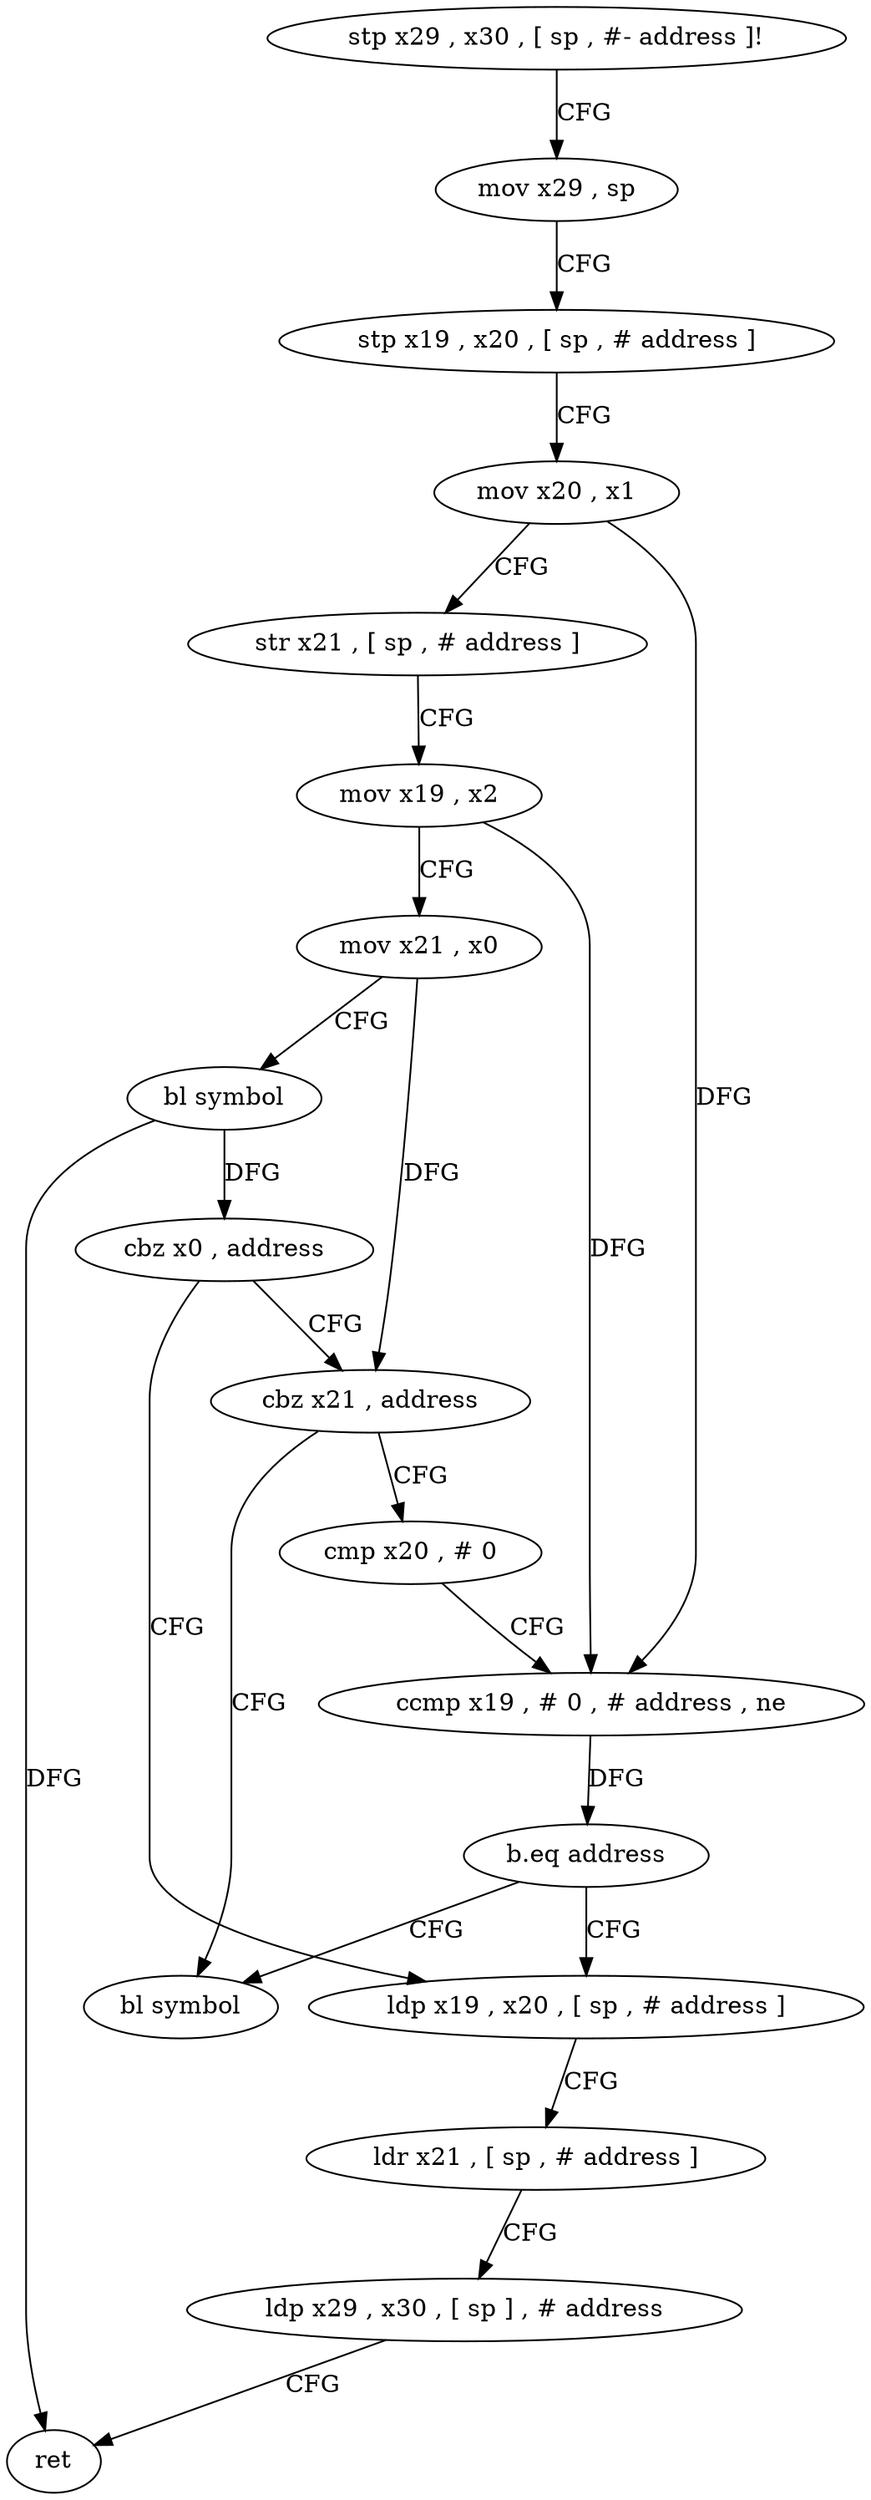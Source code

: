 digraph "func" {
"4373888" [label = "stp x29 , x30 , [ sp , #- address ]!" ]
"4373892" [label = "mov x29 , sp" ]
"4373896" [label = "stp x19 , x20 , [ sp , # address ]" ]
"4373900" [label = "mov x20 , x1" ]
"4373904" [label = "str x21 , [ sp , # address ]" ]
"4373908" [label = "mov x19 , x2" ]
"4373912" [label = "mov x21 , x0" ]
"4373916" [label = "bl symbol" ]
"4373920" [label = "cbz x0 , address" ]
"4373944" [label = "cbz x21 , address" ]
"4373924" [label = "ldp x19 , x20 , [ sp , # address ]" ]
"4373960" [label = "bl symbol" ]
"4373948" [label = "cmp x20 , # 0" ]
"4373928" [label = "ldr x21 , [ sp , # address ]" ]
"4373932" [label = "ldp x29 , x30 , [ sp ] , # address" ]
"4373936" [label = "ret" ]
"4373952" [label = "ccmp x19 , # 0 , # address , ne" ]
"4373956" [label = "b.eq address" ]
"4373888" -> "4373892" [ label = "CFG" ]
"4373892" -> "4373896" [ label = "CFG" ]
"4373896" -> "4373900" [ label = "CFG" ]
"4373900" -> "4373904" [ label = "CFG" ]
"4373900" -> "4373952" [ label = "DFG" ]
"4373904" -> "4373908" [ label = "CFG" ]
"4373908" -> "4373912" [ label = "CFG" ]
"4373908" -> "4373952" [ label = "DFG" ]
"4373912" -> "4373916" [ label = "CFG" ]
"4373912" -> "4373944" [ label = "DFG" ]
"4373916" -> "4373920" [ label = "DFG" ]
"4373916" -> "4373936" [ label = "DFG" ]
"4373920" -> "4373944" [ label = "CFG" ]
"4373920" -> "4373924" [ label = "CFG" ]
"4373944" -> "4373960" [ label = "CFG" ]
"4373944" -> "4373948" [ label = "CFG" ]
"4373924" -> "4373928" [ label = "CFG" ]
"4373948" -> "4373952" [ label = "CFG" ]
"4373928" -> "4373932" [ label = "CFG" ]
"4373932" -> "4373936" [ label = "CFG" ]
"4373952" -> "4373956" [ label = "DFG" ]
"4373956" -> "4373924" [ label = "CFG" ]
"4373956" -> "4373960" [ label = "CFG" ]
}
